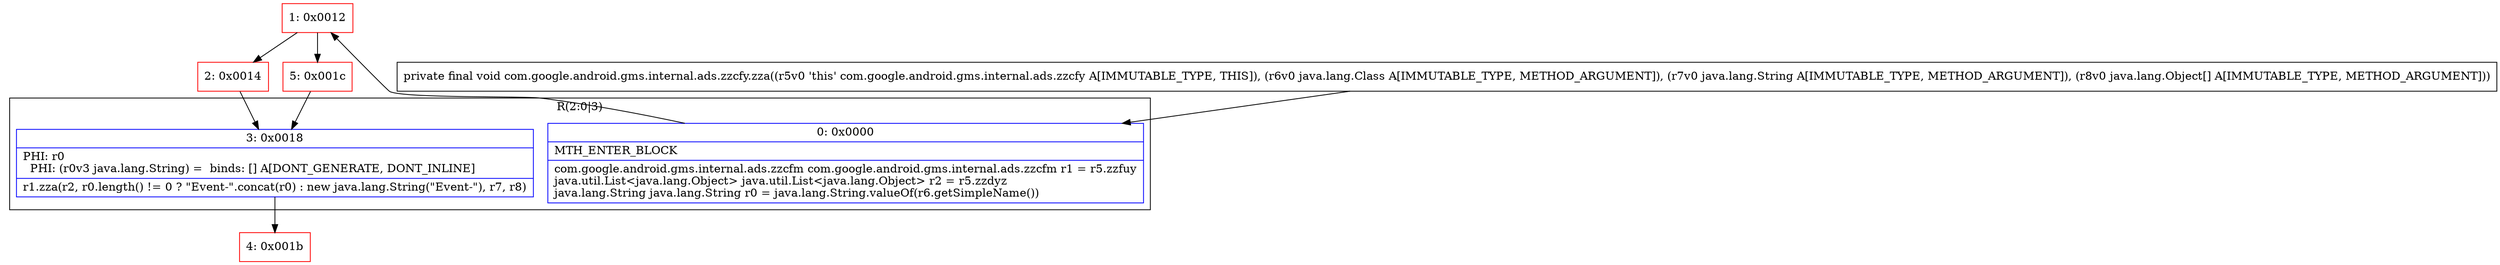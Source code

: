 digraph "CFG forcom.google.android.gms.internal.ads.zzcfy.zza(Ljava\/lang\/Class;Ljava\/lang\/String;[Ljava\/lang\/Object;)V" {
subgraph cluster_Region_492742724 {
label = "R(2:0|3)";
node [shape=record,color=blue];
Node_0 [shape=record,label="{0\:\ 0x0000|MTH_ENTER_BLOCK\l|com.google.android.gms.internal.ads.zzcfm com.google.android.gms.internal.ads.zzcfm r1 = r5.zzfuy\ljava.util.List\<java.lang.Object\> java.util.List\<java.lang.Object\> r2 = r5.zzdyz\ljava.lang.String java.lang.String r0 = java.lang.String.valueOf(r6.getSimpleName())\l}"];
Node_3 [shape=record,label="{3\:\ 0x0018|PHI: r0 \l  PHI: (r0v3 java.lang.String) =  binds: [] A[DONT_GENERATE, DONT_INLINE]\l|r1.zza(r2, r0.length() != 0 ? \"Event\-\".concat(r0) : new java.lang.String(\"Event\-\"), r7, r8)\l}"];
}
Node_1 [shape=record,color=red,label="{1\:\ 0x0012}"];
Node_2 [shape=record,color=red,label="{2\:\ 0x0014}"];
Node_4 [shape=record,color=red,label="{4\:\ 0x001b}"];
Node_5 [shape=record,color=red,label="{5\:\ 0x001c}"];
MethodNode[shape=record,label="{private final void com.google.android.gms.internal.ads.zzcfy.zza((r5v0 'this' com.google.android.gms.internal.ads.zzcfy A[IMMUTABLE_TYPE, THIS]), (r6v0 java.lang.Class A[IMMUTABLE_TYPE, METHOD_ARGUMENT]), (r7v0 java.lang.String A[IMMUTABLE_TYPE, METHOD_ARGUMENT]), (r8v0 java.lang.Object[] A[IMMUTABLE_TYPE, METHOD_ARGUMENT])) }"];
MethodNode -> Node_0;
Node_0 -> Node_1;
Node_3 -> Node_4;
Node_1 -> Node_2;
Node_1 -> Node_5;
Node_2 -> Node_3;
Node_5 -> Node_3;
}

